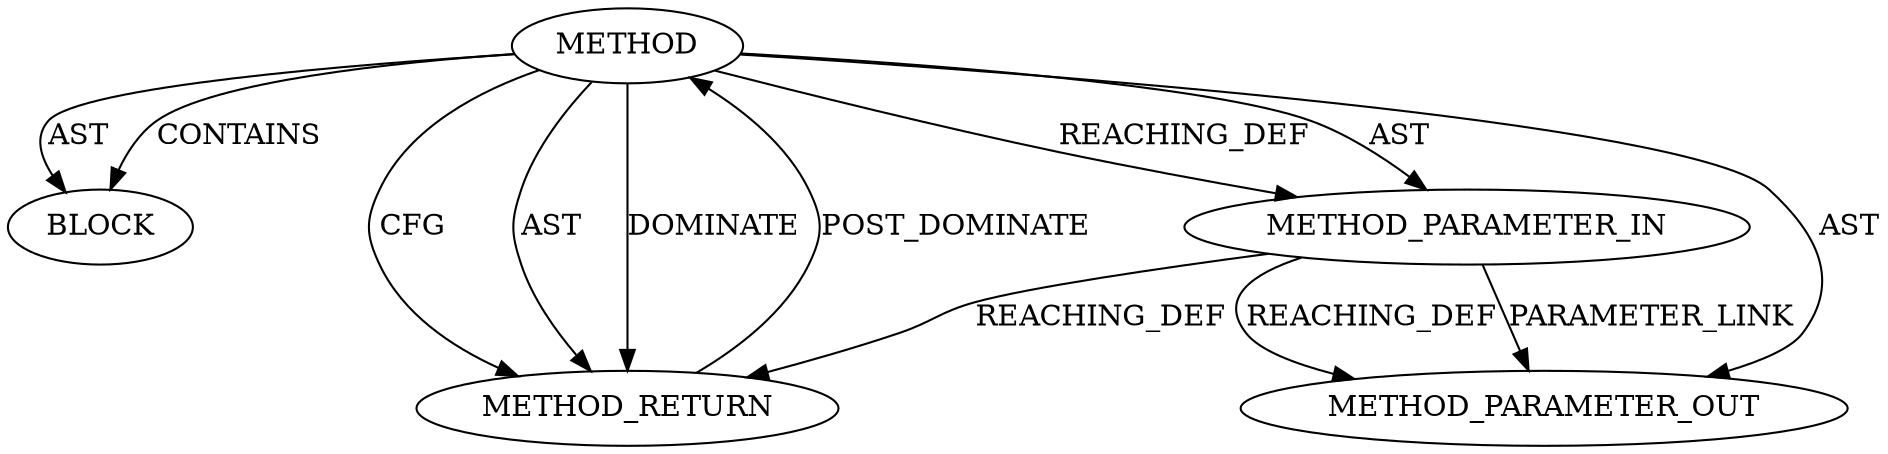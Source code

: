 digraph {
  12028 [label=METHOD AST_PARENT_TYPE="NAMESPACE_BLOCK" AST_PARENT_FULL_NAME="<global>" ORDER=0 CODE="<empty>" FULL_NAME="msg_data_left" IS_EXTERNAL=true FILENAME="<empty>" SIGNATURE="" NAME="msg_data_left"]
  12030 [label=BLOCK ORDER=1 ARGUMENT_INDEX=1 CODE="<empty>" TYPE_FULL_NAME="ANY"]
  12031 [label=METHOD_RETURN ORDER=2 CODE="RET" TYPE_FULL_NAME="ANY" EVALUATION_STRATEGY="BY_VALUE"]
  12029 [label=METHOD_PARAMETER_IN ORDER=1 CODE="p1" IS_VARIADIC=false TYPE_FULL_NAME="ANY" EVALUATION_STRATEGY="BY_VALUE" INDEX=1 NAME="p1"]
  13270 [label=METHOD_PARAMETER_OUT ORDER=1 CODE="p1" IS_VARIADIC=false TYPE_FULL_NAME="ANY" EVALUATION_STRATEGY="BY_VALUE" INDEX=1 NAME="p1"]
  12029 -> 13270 [label=REACHING_DEF VARIABLE="p1"]
  12028 -> 12031 [label=CFG ]
  12028 -> 13270 [label=AST ]
  12028 -> 12031 [label=AST ]
  12029 -> 13270 [label=PARAMETER_LINK ]
  12028 -> 12030 [label=AST ]
  12028 -> 12030 [label=CONTAINS ]
  12029 -> 12031 [label=REACHING_DEF VARIABLE="p1"]
  12028 -> 12029 [label=REACHING_DEF VARIABLE=""]
  12028 -> 12029 [label=AST ]
  12028 -> 12031 [label=DOMINATE ]
  12031 -> 12028 [label=POST_DOMINATE ]
}
